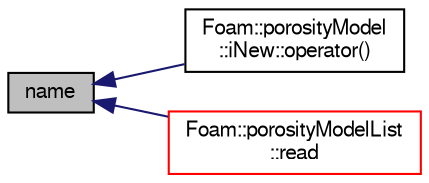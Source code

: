 digraph "name"
{
  bgcolor="transparent";
  edge [fontname="FreeSans",fontsize="10",labelfontname="FreeSans",labelfontsize="10"];
  node [fontname="FreeSans",fontsize="10",shape=record];
  rankdir="LR";
  Node686 [label="name",height=0.2,width=0.4,color="black", fillcolor="grey75", style="filled", fontcolor="black"];
  Node686 -> Node687 [dir="back",color="midnightblue",fontsize="10",style="solid",fontname="FreeSans"];
  Node687 [label="Foam::porosityModel\l::iNew::operator()",height=0.2,width=0.4,color="black",URL="$a21922.html#aad80947cf7029ef329606d2b1ebe3939"];
  Node686 -> Node688 [dir="back",color="midnightblue",fontsize="10",style="solid",fontname="FreeSans"];
  Node688 [label="Foam::porosityModelList\l::read",height=0.2,width=0.4,color="red",URL="$a21926.html#a6ce0c64db98eb6144d363dbfc86104eb",tooltip="Read dictionary. "];
}
